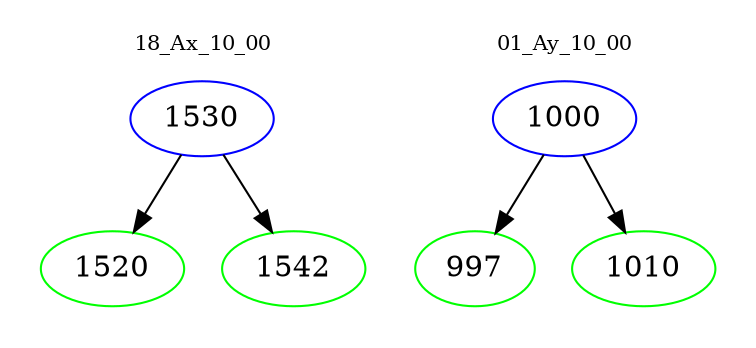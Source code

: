 digraph{
subgraph cluster_0 {
color = white
label = "18_Ax_10_00";
fontsize=10;
T0_1530 [label="1530", color="blue"]
T0_1530 -> T0_1520 [color="black"]
T0_1520 [label="1520", color="green"]
T0_1530 -> T0_1542 [color="black"]
T0_1542 [label="1542", color="green"]
}
subgraph cluster_1 {
color = white
label = "01_Ay_10_00";
fontsize=10;
T1_1000 [label="1000", color="blue"]
T1_1000 -> T1_997 [color="black"]
T1_997 [label="997", color="green"]
T1_1000 -> T1_1010 [color="black"]
T1_1010 [label="1010", color="green"]
}
}
